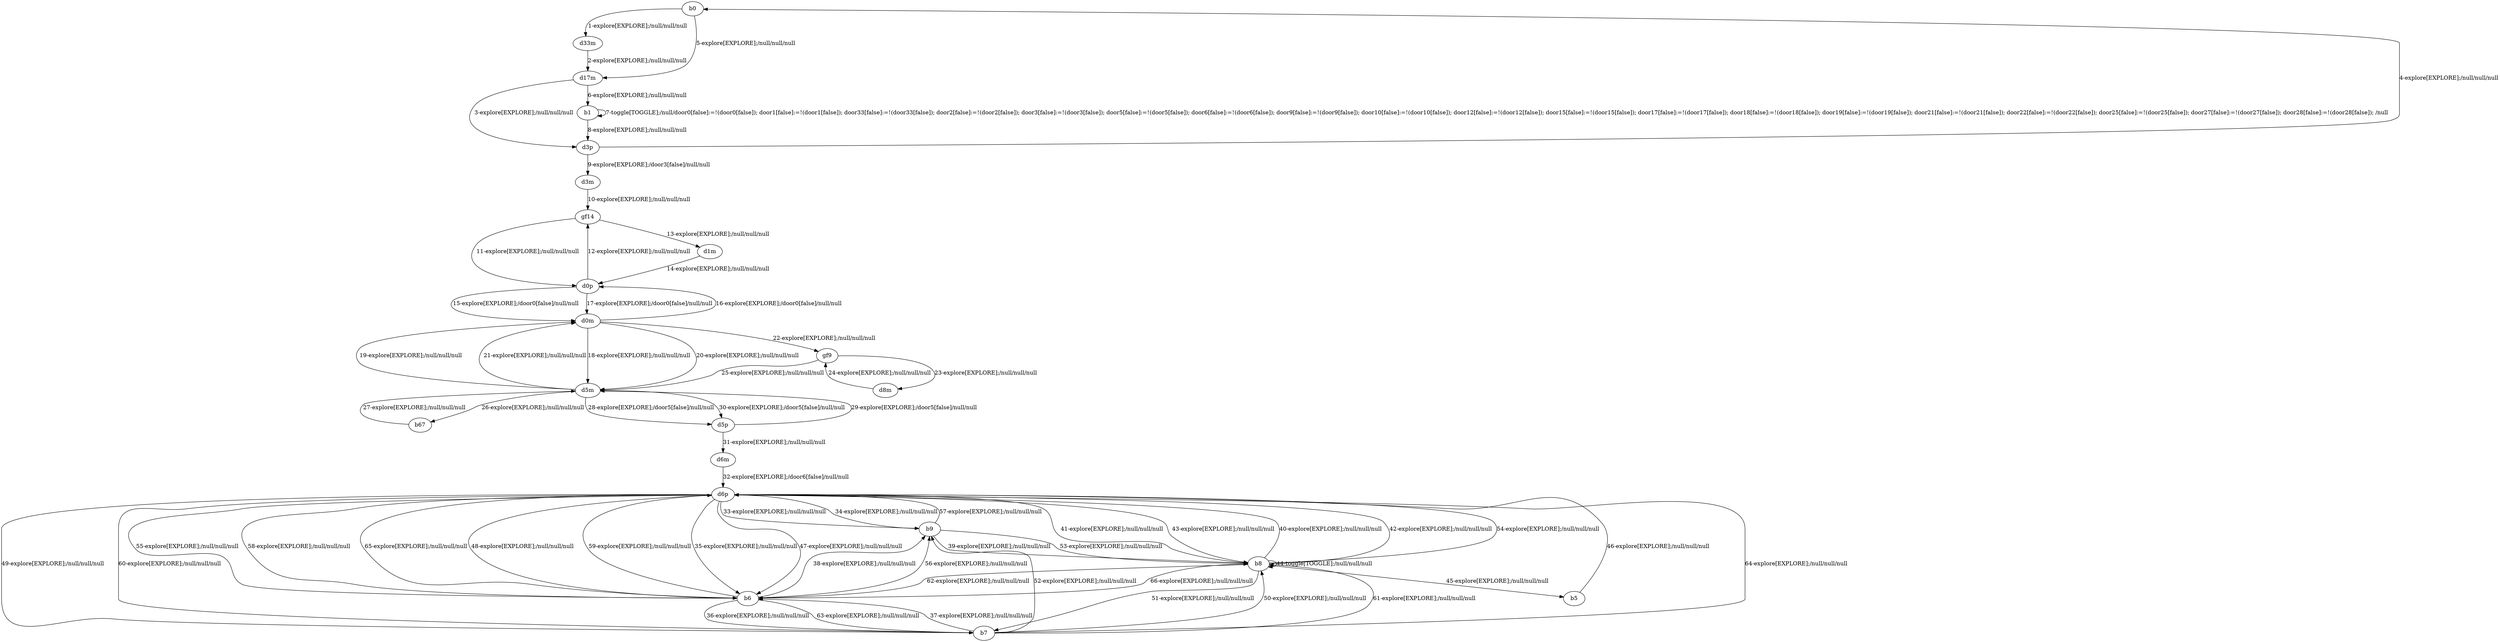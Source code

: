 # Total number of goals covered by this test: 16
# b7 --> b8
# b6 --> d6p
# b8 --> b5
# b6 --> b9
# b9 --> b8
# b7 --> b6
# b6 --> b8
# b8 --> b7
# b8 --> b6
# b6 --> b7
# b8 --> d6p
# b8 --> b8
# d6p --> b7
# b7 --> b9
# b7 --> d6p
# d6p --> b8

digraph g {
"b0" -> "d33m" [label = "1-explore[EXPLORE];/null/null/null"];
"d33m" -> "d17m" [label = "2-explore[EXPLORE];/null/null/null"];
"d17m" -> "d3p" [label = "3-explore[EXPLORE];/null/null/null"];
"d3p" -> "b0" [label = "4-explore[EXPLORE];/null/null/null"];
"b0" -> "d17m" [label = "5-explore[EXPLORE];/null/null/null"];
"d17m" -> "b1" [label = "6-explore[EXPLORE];/null/null/null"];
"b1" -> "b1" [label = "7-toggle[TOGGLE];/null/door0[false]:=!(door0[false]); door1[false]:=!(door1[false]); door33[false]:=!(door33[false]); door2[false]:=!(door2[false]); door3[false]:=!(door3[false]); door5[false]:=!(door5[false]); door6[false]:=!(door6[false]); door9[false]:=!(door9[false]); door10[false]:=!(door10[false]); door12[false]:=!(door12[false]); door15[false]:=!(door15[false]); door17[false]:=!(door17[false]); door18[false]:=!(door18[false]); door19[false]:=!(door19[false]); door21[false]:=!(door21[false]); door22[false]:=!(door22[false]); door25[false]:=!(door25[false]); door27[false]:=!(door27[false]); door28[false]:=!(door28[false]); /null"];
"b1" -> "d3p" [label = "8-explore[EXPLORE];/null/null/null"];
"d3p" -> "d3m" [label = "9-explore[EXPLORE];/door3[false]/null/null"];
"d3m" -> "gf14" [label = "10-explore[EXPLORE];/null/null/null"];
"gf14" -> "d0p" [label = "11-explore[EXPLORE];/null/null/null"];
"d0p" -> "gf14" [label = "12-explore[EXPLORE];/null/null/null"];
"gf14" -> "d1m" [label = "13-explore[EXPLORE];/null/null/null"];
"d1m" -> "d0p" [label = "14-explore[EXPLORE];/null/null/null"];
"d0p" -> "d0m" [label = "15-explore[EXPLORE];/door0[false]/null/null"];
"d0m" -> "d0p" [label = "16-explore[EXPLORE];/door0[false]/null/null"];
"d0p" -> "d0m" [label = "17-explore[EXPLORE];/door0[false]/null/null"];
"d0m" -> "d5m" [label = "18-explore[EXPLORE];/null/null/null"];
"d5m" -> "d0m" [label = "19-explore[EXPLORE];/null/null/null"];
"d0m" -> "d5m" [label = "20-explore[EXPLORE];/null/null/null"];
"d5m" -> "d0m" [label = "21-explore[EXPLORE];/null/null/null"];
"d0m" -> "gf9" [label = "22-explore[EXPLORE];/null/null/null"];
"gf9" -> "d8m" [label = "23-explore[EXPLORE];/null/null/null"];
"d8m" -> "gf9" [label = "24-explore[EXPLORE];/null/null/null"];
"gf9" -> "d5m" [label = "25-explore[EXPLORE];/null/null/null"];
"d5m" -> "b67" [label = "26-explore[EXPLORE];/null/null/null"];
"b67" -> "d5m" [label = "27-explore[EXPLORE];/null/null/null"];
"d5m" -> "d5p" [label = "28-explore[EXPLORE];/door5[false]/null/null"];
"d5p" -> "d5m" [label = "29-explore[EXPLORE];/door5[false]/null/null"];
"d5m" -> "d5p" [label = "30-explore[EXPLORE];/door5[false]/null/null"];
"d5p" -> "d6m" [label = "31-explore[EXPLORE];/null/null/null"];
"d6m" -> "d6p" [label = "32-explore[EXPLORE];/door6[false]/null/null"];
"d6p" -> "b9" [label = "33-explore[EXPLORE];/null/null/null"];
"b9" -> "d6p" [label = "34-explore[EXPLORE];/null/null/null"];
"d6p" -> "b6" [label = "35-explore[EXPLORE];/null/null/null"];
"b6" -> "b7" [label = "36-explore[EXPLORE];/null/null/null"];
"b7" -> "b6" [label = "37-explore[EXPLORE];/null/null/null"];
"b6" -> "b9" [label = "38-explore[EXPLORE];/null/null/null"];
"b9" -> "b8" [label = "39-explore[EXPLORE];/null/null/null"];
"b8" -> "d6p" [label = "40-explore[EXPLORE];/null/null/null"];
"d6p" -> "b8" [label = "41-explore[EXPLORE];/null/null/null"];
"b8" -> "d6p" [label = "42-explore[EXPLORE];/null/null/null"];
"d6p" -> "b8" [label = "43-explore[EXPLORE];/null/null/null"];
"b8" -> "b8" [label = "44-toggle[TOGGLE];/null/null/null"];
"b8" -> "b5" [label = "45-explore[EXPLORE];/null/null/null"];
"b5" -> "d6p" [label = "46-explore[EXPLORE];/null/null/null"];
"d6p" -> "b6" [label = "47-explore[EXPLORE];/null/null/null"];
"b6" -> "d6p" [label = "48-explore[EXPLORE];/null/null/null"];
"d6p" -> "b7" [label = "49-explore[EXPLORE];/null/null/null"];
"b7" -> "b8" [label = "50-explore[EXPLORE];/null/null/null"];
"b8" -> "b7" [label = "51-explore[EXPLORE];/null/null/null"];
"b7" -> "b9" [label = "52-explore[EXPLORE];/null/null/null"];
"b9" -> "b8" [label = "53-explore[EXPLORE];/null/null/null"];
"b8" -> "d6p" [label = "54-explore[EXPLORE];/null/null/null"];
"d6p" -> "b6" [label = "55-explore[EXPLORE];/null/null/null"];
"b6" -> "b9" [label = "56-explore[EXPLORE];/null/null/null"];
"b9" -> "d6p" [label = "57-explore[EXPLORE];/null/null/null"];
"d6p" -> "b6" [label = "58-explore[EXPLORE];/null/null/null"];
"b6" -> "d6p" [label = "59-explore[EXPLORE];/null/null/null"];
"d6p" -> "b7" [label = "60-explore[EXPLORE];/null/null/null"];
"b7" -> "b8" [label = "61-explore[EXPLORE];/null/null/null"];
"b8" -> "b6" [label = "62-explore[EXPLORE];/null/null/null"];
"b6" -> "b7" [label = "63-explore[EXPLORE];/null/null/null"];
"b7" -> "d6p" [label = "64-explore[EXPLORE];/null/null/null"];
"d6p" -> "b6" [label = "65-explore[EXPLORE];/null/null/null"];
"b6" -> "b8" [label = "66-explore[EXPLORE];/null/null/null"];
}